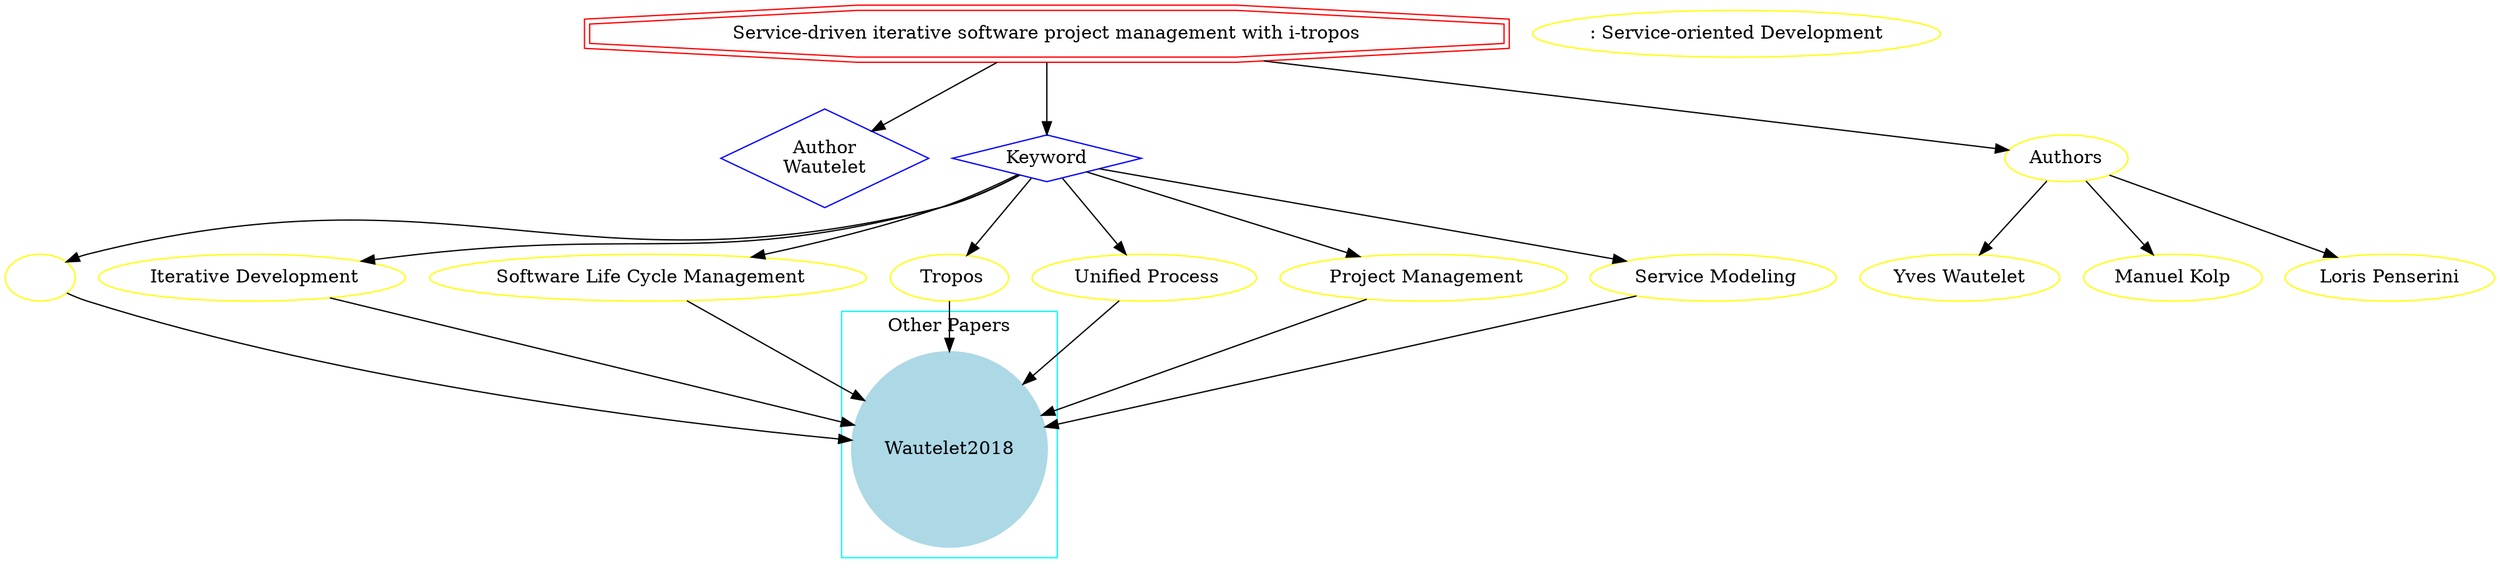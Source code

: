 strict digraph mind_map66 {
	node [color=red shape=doubleoctagon]
	"Service-driven iterative software project management with i-tropos"
	node [color=blue shape=diamond]
	"Author
Wautelet"
	Keyword
	"Service-driven iterative software project management with i-tropos" -> "Author
Wautelet"
	"Service-driven iterative software project management with i-tropos" -> Keyword
	node [color=yellow shape=ellipse]
	": Service-oriented Development"
	Keyword -> "":" Service-oriented Development"
	" Iterative Development"
	Keyword -> " Iterative Development"
	" Software Life Cycle Management"
	Keyword -> " Software Life Cycle Management"
	" Tropos"
	Keyword -> " Tropos"
	" Unified Process"
	Keyword -> " Unified Process"
	" Project Management"
	Keyword -> " Project Management"
	" Service Modeling"
	Keyword -> " Service Modeling"
	subgraph cluster_0 {
		node [style=filled]
		node [color=lightblue shape=circle]
		label="Other Papers"
		color=cyan
		Wautelet2018
	}
	"":" Service-oriented Development" -> Wautelet2018
	" Iterative Development" -> Wautelet2018
	" Software Life Cycle Management" -> Wautelet2018
	" Tropos" -> Wautelet2018
	" Unified Process" -> Wautelet2018
	" Project Management" -> Wautelet2018
	" Service Modeling" -> Wautelet2018
	"Service-driven iterative software project management with i-tropos" -> Authors
	Authors -> "Yves Wautelet"
	Authors -> "Manuel Kolp"
	Authors -> "Loris Penserini"
}
